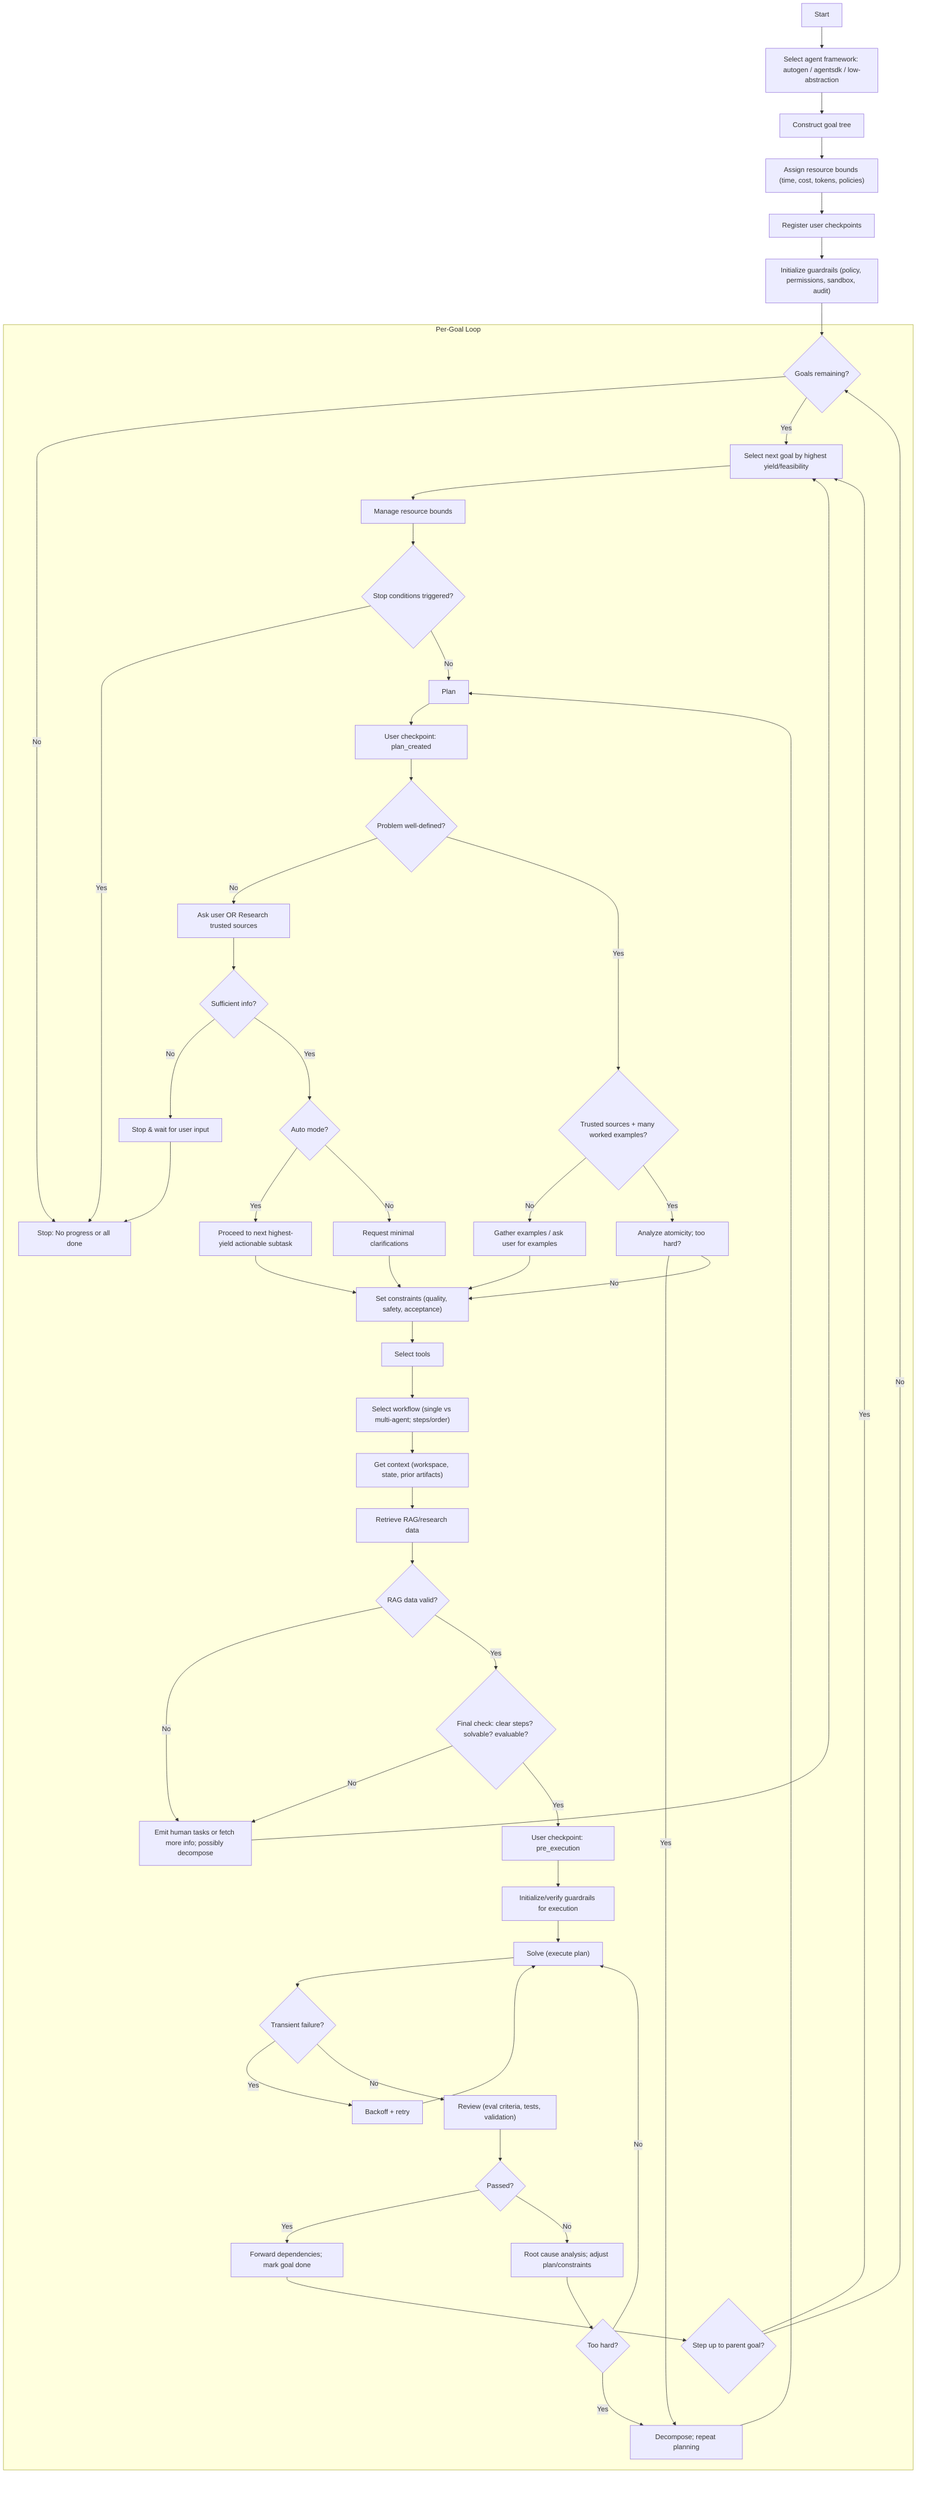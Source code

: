 flowchart TD
  A["Start"] --> B["Select agent framework: autogen / agentsdk / low-abstraction"]
  B --> C["Construct goal tree"]
  C --> D["Assign resource bounds (time, cost, tokens, policies)"]
  D --> D1["Register user checkpoints"]
  D1 --> D2["Initialize guardrails (policy, permissions, sandbox, audit)"]
  D2 --> E{"Goals remaining?"}
  E -- No --> Z["Stop: No progress or all done"]
  E -- Yes --> F["Select next goal by highest yield/feasibility"]

  subgraph GoalLoop["Per-Goal Loop"]
    F --> F0["Manage resource bounds"]
    F0 --> F1{"Stop conditions triggered?"}
    F1 -- Yes --> Z
    F1 -- No --> G["Plan"]

    %% Checkpoint after plan creation
    G --> CP0["User checkpoint: plan_created"]
    CP0 --> H{"Problem well-defined?"}

    H -- No --> I["Ask user OR Research trusted sources"]
    I --> J{"Sufficient info?"}
    J -- No --> K["Stop & wait for user input"]
    J -- Yes --> L{"Auto mode?"}
    L -- Yes --> M["Proceed to next highest-yield actionable subtask"]
    L -- No --> N["Request minimal clarifications"]

    H -- Yes --> O{"Trusted sources + many worked examples?"}
    O -- No --> P["Gather examples / ask user for examples"]
    O -- Yes --> Q["Analyze atomicity; too hard?"]
    Q -- Yes --> R["Decompose; repeat planning"]
    Q -- No --> S["Set constraints (quality, safety, acceptance)"]
    S --> T["Select tools"]
    T --> U["Select workflow (single vs multi-agent; steps/order)"]
    U --> V["Get context (workspace, state, prior artifacts)"]
    V --> W["Retrieve RAG/research data"]
    W --> W2{"RAG data valid?"}
    W2 -- No --> Y["Emit human tasks or fetch more info; possibly decompose"]
    W2 -- Yes --> X{"Final check: clear steps? solvable? evaluable?"}
    X -- No --> Y

    %% Pre-execution checkpoint and guardrails
    X -- Yes --> CP1["User checkpoint: pre_execution"]
    CP1 --> G1["Initialize/verify guardrails for execution"]
    G1 --> AA["Solve (execute plan)"]

    %% Retry on transient failure before review
    AA --> TF{"Transient failure?"}
    TF -- Yes --> BR["Backoff + retry"]
    BR --> AA
    TF -- No --> AB["Review (eval criteria, tests, validation)"]

    AB --> AC{"Passed?"}
    AC -- Yes --> AD["Forward dependencies; mark goal done"]
    AC -- No --> AE["Root cause analysis; adjust plan/constraints"]
    AE --> AF{"Too hard?"}
    AF -- Yes --> R
    AF -- No --> AA
    R --> G
    AD --> AG{"Step up to parent goal?"}
    AG -- Yes --> F
    AG -- No --> E
  end

  M --> S
  N --> S
  P --> S
  Y --> F
  K --> Z

  %% Notes:
  %% - Checkpoints can pause or require approval; failing checkpoints route to K or Y.
  %% - Guardrails include policy enforcement, tool permissions, sandboxing, audit logging.